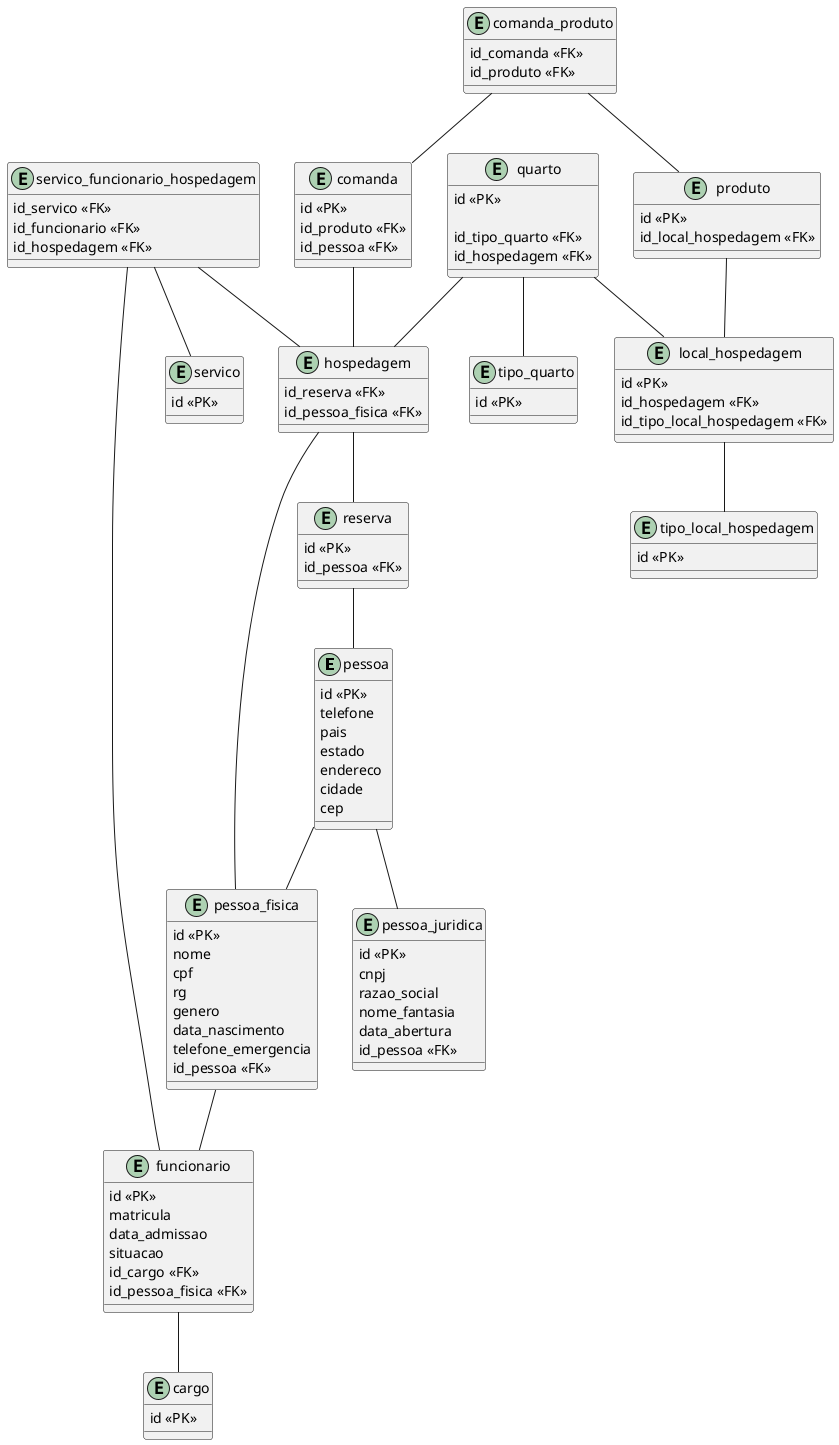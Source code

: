 @startuml Hospedagem

entity pessoa{
    id <<PK>>
    telefone
    pais
    estado
    endereco
    cidade
    cep
}

entity pessoa_fisica{
    id <<PK>>
    nome
    cpf
    rg
    genero
    data_nascimento
    telefone_emergencia
    id_pessoa <<FK>>
}

entity pessoa_juridica{
    id <<PK>>
    cnpj
    razao_social
    nome_fantasia
    data_abertura
    id_pessoa <<FK>>
}

entity cargo{
    id <<PK>>
}

entity funcionario{
    id <<PK>>
    matricula
    data_admissao
    situacao
    id_cargo <<FK>>
    id_pessoa_fisica <<FK>>
}

entity reserva{
    id <<PK>>
    id_pessoa <<FK>>
}

entity hospedagem{
    id_reserva <<FK>>
    id_pessoa_fisica <<FK>>
}

entity tipo_local_hospedagem{
    id <<PK>>
}

entity local_hospedagem{
    id <<PK>>
    id_hospedagem <<FK>>
    id_tipo_local_hospedagem <<FK>>
}

entity tipo_quarto{
    id <<PK>>
}

entity quarto{
    id <<PK>>

    id_tipo_quarto <<FK>>
    id_hospedagem <<FK>>
}

entity servico{
    id <<PK>>
}

entity servico_funcionario_hospedagem{
    id_servico <<FK>>
    id_funcionario <<FK>>
    id_hospedagem <<FK>>
}

entity produto{
    id <<PK>>
    id_local_hospedagem <<FK>>
}

entity comanda_produto{
    id_comanda <<FK>>
    id_produto <<FK>>
}

entity comanda{
    id <<PK>>
    id_produto <<FK>>
    id_pessoa <<FK>>
}

pessoa -- pessoa_fisica
pessoa -- pessoa_juridica

pessoa_fisica -- funcionario

funcionario -- cargo

reserva -- pessoa

hospedagem -- reserva
hospedagem -- pessoa_fisica

local_hospedagem -- tipo_local_hospedagem

quarto -- tipo_quarto
quarto -- local_hospedagem
quarto -- hospedagem

servico_funcionario_hospedagem -- servico
servico_funcionario_hospedagem -- funcionario
servico_funcionario_hospedagem -- hospedagem

produto -- local_hospedagem

comanda -- hospedagem

comanda_produto -- comanda
comanda_produto -- produto

@enduml